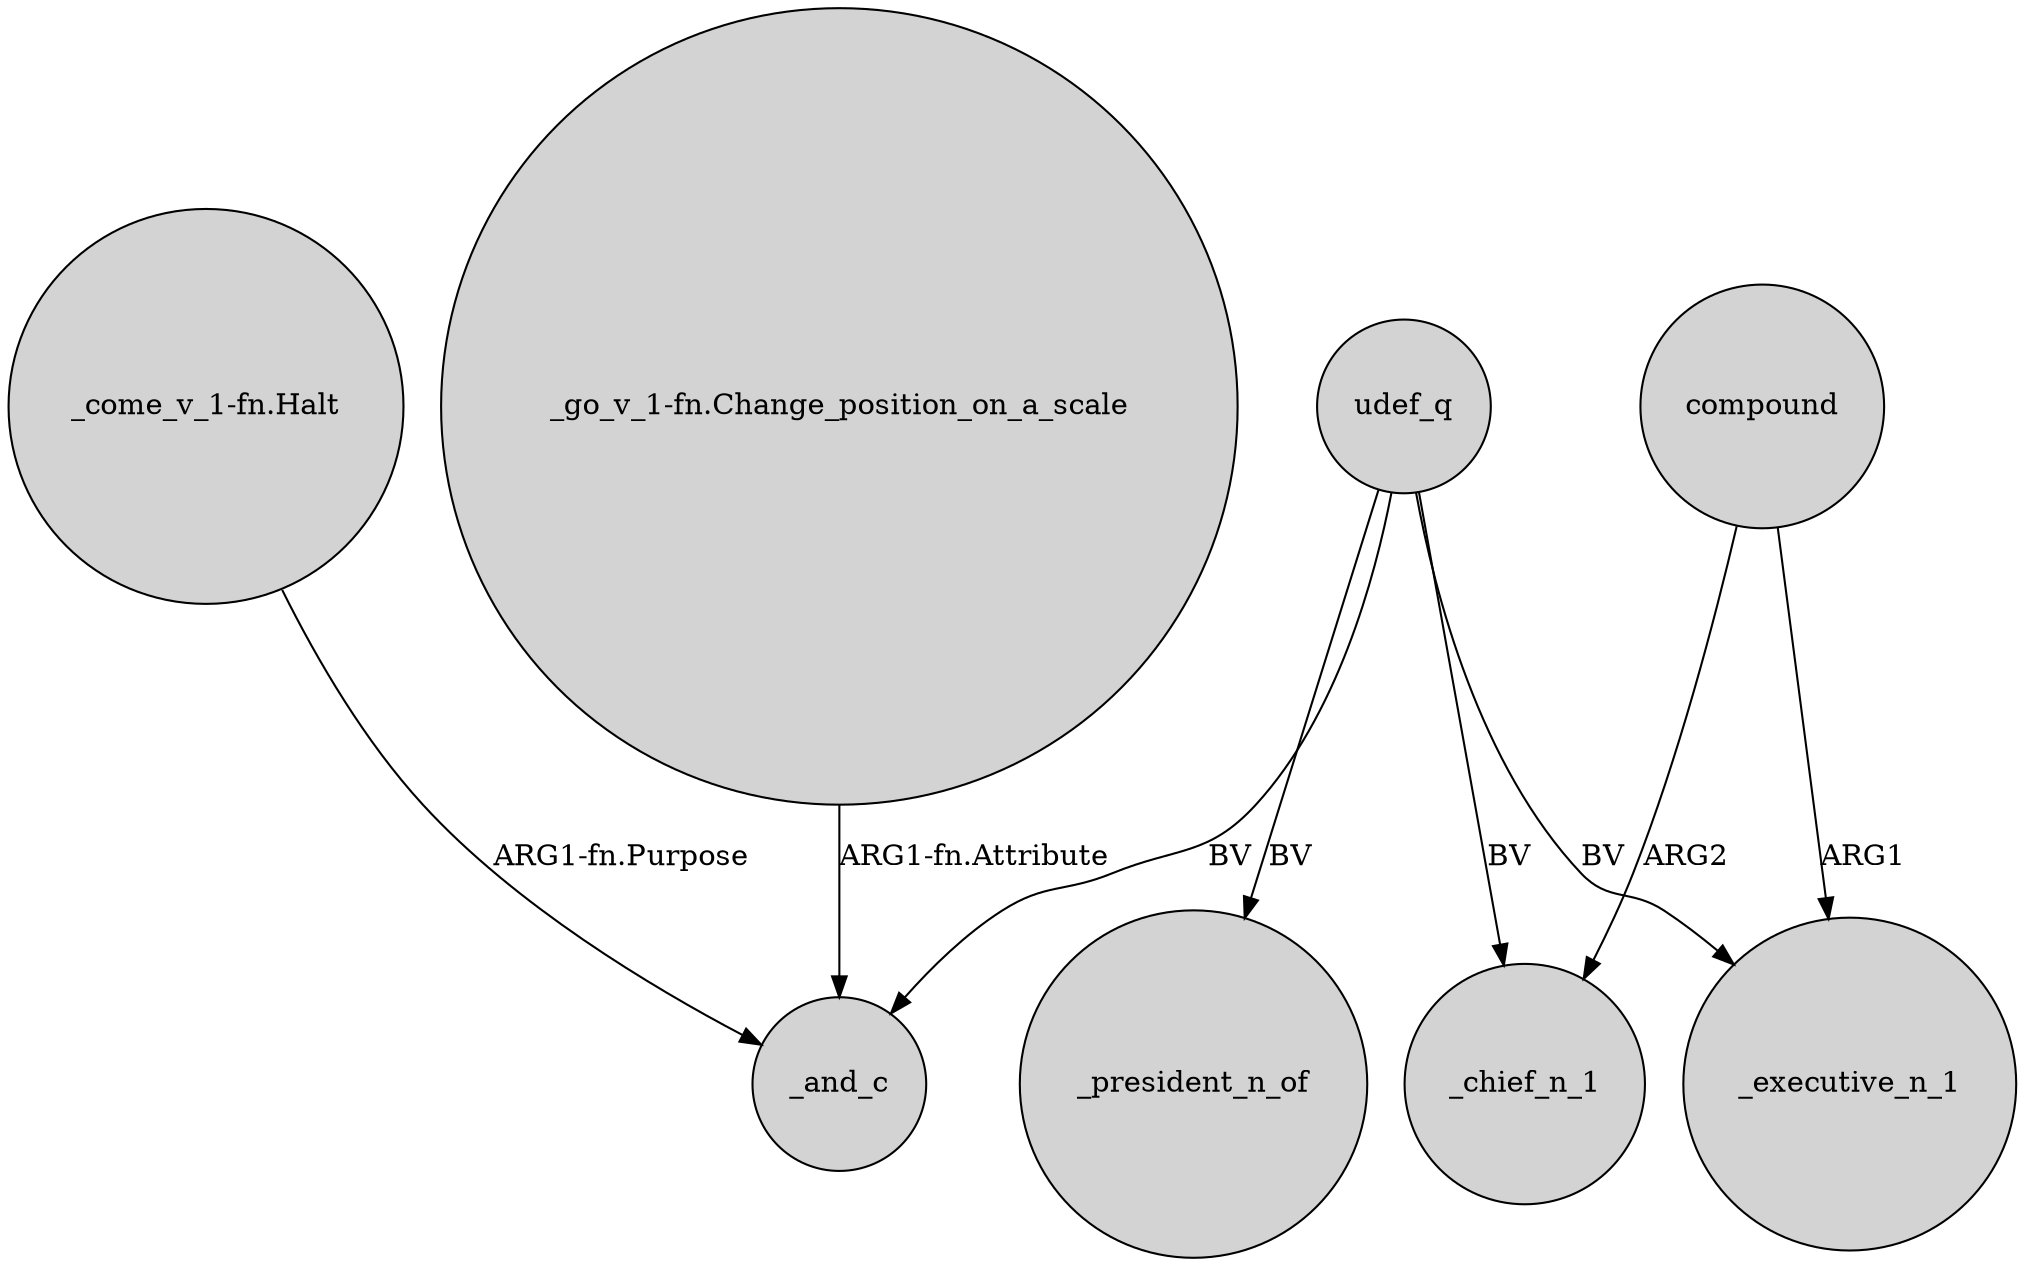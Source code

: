 digraph {
	node [shape=circle style=filled]
	udef_q -> _and_c [label=BV]
	compound -> _chief_n_1 [label=ARG2]
	"_come_v_1-fn.Halt" -> _and_c [label="ARG1-fn.Purpose"]
	compound -> _executive_n_1 [label=ARG1]
	udef_q -> _president_n_of [label=BV]
	udef_q -> _chief_n_1 [label=BV]
	udef_q -> _executive_n_1 [label=BV]
	"_go_v_1-fn.Change_position_on_a_scale" -> _and_c [label="ARG1-fn.Attribute"]
}
